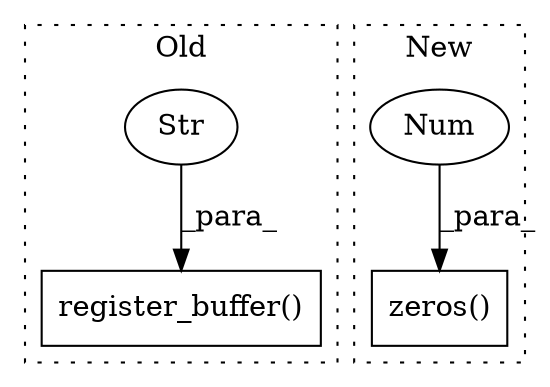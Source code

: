 digraph G {
subgraph cluster0 {
1 [label="register_buffer()" a="75" s="1745,1802" l="21,1" shape="box"];
3 [label="Str" a="66" s="1766" l="13" shape="ellipse"];
label = "Old";
style="dotted";
}
subgraph cluster1 {
2 [label="zeros()" a="75" s="1425,1460" l="12,1" shape="box"];
4 [label="Num" a="76" s="1459" l="1" shape="ellipse"];
label = "New";
style="dotted";
}
3 -> 1 [label="_para_"];
4 -> 2 [label="_para_"];
}